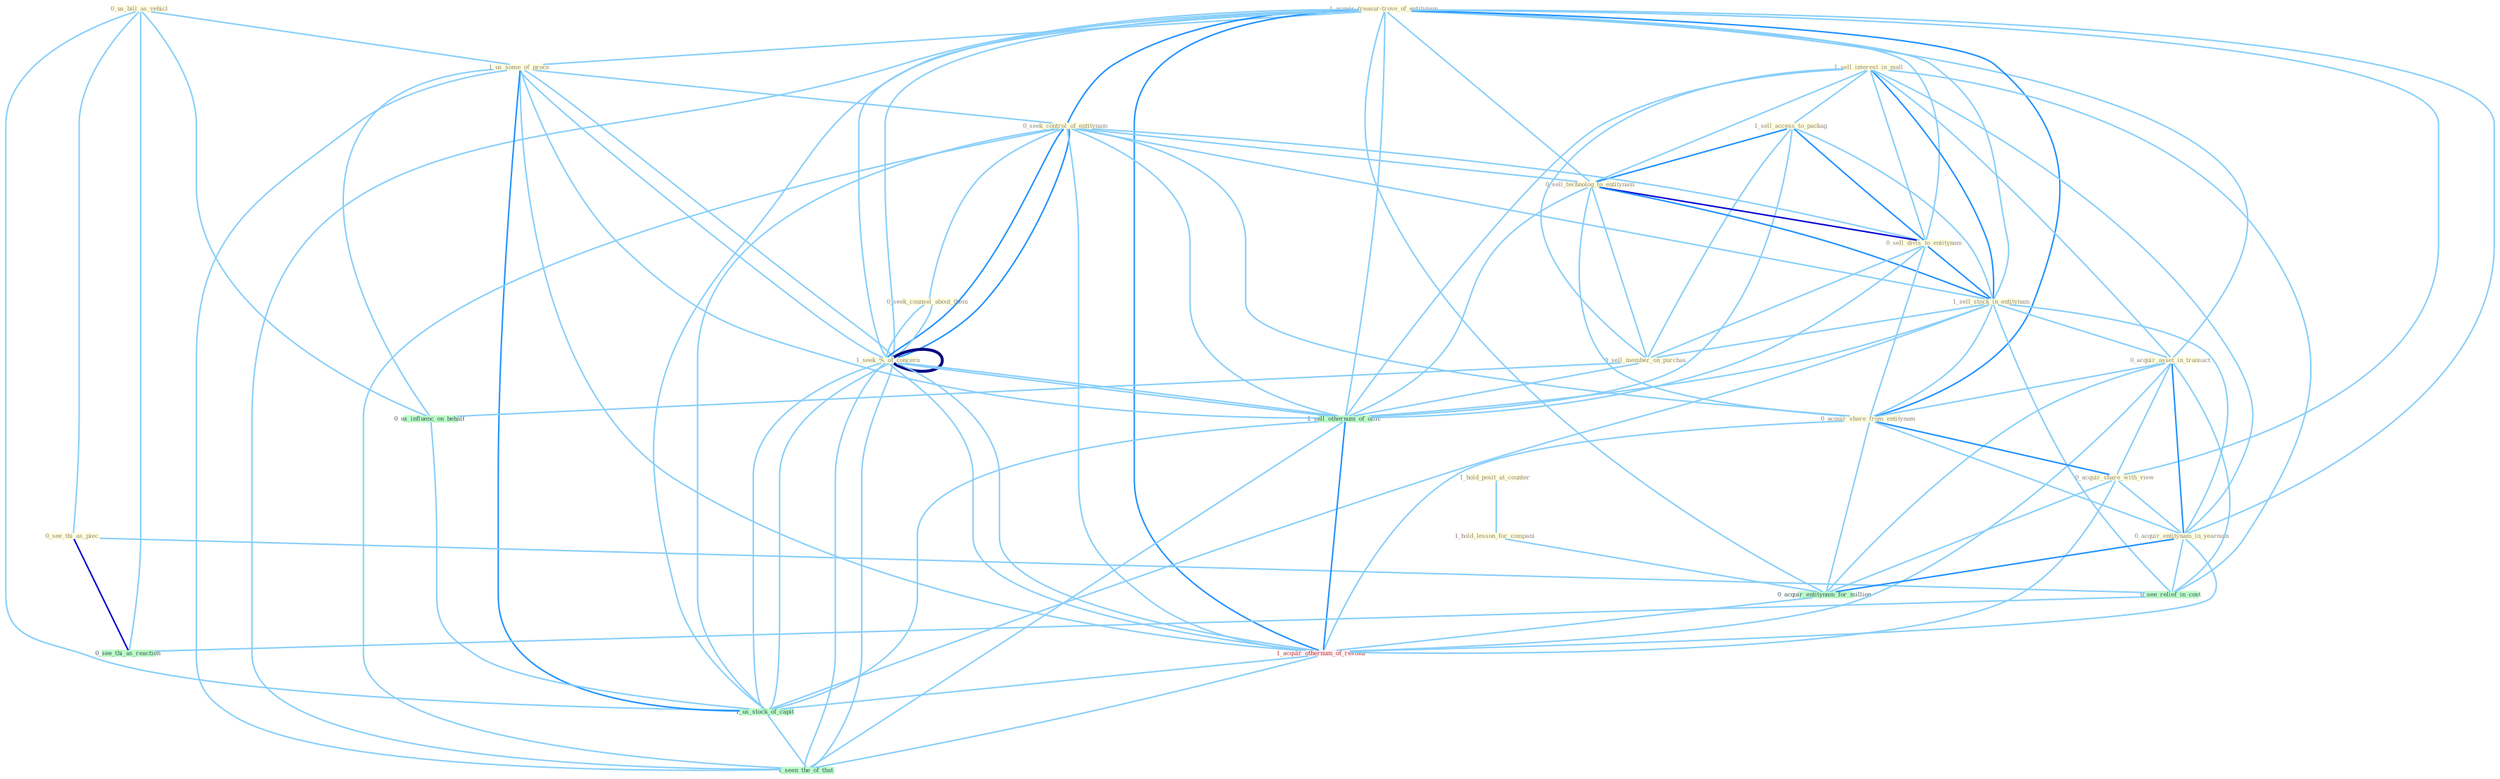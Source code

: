 Graph G{ 
    node
    [shape=polygon,style=filled,width=.5,height=.06,color="#BDFCC9",fixedsize=true,fontsize=4,
    fontcolor="#2f4f4f"];
    {node
    [color="#ffffe0", fontcolor="#8b7d6b"] "1_acquir_treasur-trove_of_entitynam " "1_hold_posit_at_counter " "0_us_bill_as_vehicl " "1_sell_interest_in_mall " "1_sell_access_to_packag " "1_us_some_of_proce " "0_seek_control_of_entitynam " "0_seek_counsel_about_them " "0_see_thi_as_piec " "1_seek_%_of_concern " "0_sell_technolog_to_entitynam " "0_sell_divis_to_entitynam " "1_sell_stock_in_entitynam " "0_acquir_asset_in_transact " "0_acquir_share_from_entitynam " "0_acquir_share_with_view " "0_sell_member_on_purchas " "0_acquir_entitynam_in_yearnum " "1_hold_lesson_for_compani "}
{node [color="#fff0f5", fontcolor="#b22222"] "1_acquir_othernum_of_restaur "}
edge [color="#B0E2FF"];

	"1_acquir_treasur-trove_of_entitynam " -- "1_us_some_of_proce " [w="1", color="#87cefa" ];
	"1_acquir_treasur-trove_of_entitynam " -- "0_seek_control_of_entitynam " [w="2", color="#1e90ff" , len=0.8];
	"1_acquir_treasur-trove_of_entitynam " -- "1_seek_%_of_concern " [w="1", color="#87cefa" ];
	"1_acquir_treasur-trove_of_entitynam " -- "0_sell_technolog_to_entitynam " [w="1", color="#87cefa" ];
	"1_acquir_treasur-trove_of_entitynam " -- "0_sell_divis_to_entitynam " [w="1", color="#87cefa" ];
	"1_acquir_treasur-trove_of_entitynam " -- "1_sell_stock_in_entitynam " [w="1", color="#87cefa" ];
	"1_acquir_treasur-trove_of_entitynam " -- "0_acquir_asset_in_transact " [w="1", color="#87cefa" ];
	"1_acquir_treasur-trove_of_entitynam " -- "0_acquir_share_from_entitynam " [w="2", color="#1e90ff" , len=0.8];
	"1_acquir_treasur-trove_of_entitynam " -- "0_acquir_share_with_view " [w="1", color="#87cefa" ];
	"1_acquir_treasur-trove_of_entitynam " -- "0_acquir_entitynam_in_yearnum " [w="1", color="#87cefa" ];
	"1_acquir_treasur-trove_of_entitynam " -- "0_acquir_entitynam_for_million " [w="1", color="#87cefa" ];
	"1_acquir_treasur-trove_of_entitynam " -- "1_sell_othernum_of_offic " [w="1", color="#87cefa" ];
	"1_acquir_treasur-trove_of_entitynam " -- "1_acquir_othernum_of_restaur " [w="2", color="#1e90ff" , len=0.8];
	"1_acquir_treasur-trove_of_entitynam " -- "1_us_stock_of_capit " [w="1", color="#87cefa" ];
	"1_acquir_treasur-trove_of_entitynam " -- "1_seek_%_of_concern " [w="1", color="#87cefa" ];
	"1_acquir_treasur-trove_of_entitynam " -- "1_seen_the_of_that " [w="1", color="#87cefa" ];
	"1_hold_posit_at_counter " -- "1_hold_lesson_for_compani " [w="1", color="#87cefa" ];
	"0_us_bill_as_vehicl " -- "1_us_some_of_proce " [w="1", color="#87cefa" ];
	"0_us_bill_as_vehicl " -- "0_see_thi_as_piec " [w="1", color="#87cefa" ];
	"0_us_bill_as_vehicl " -- "0_us_influenc_on_behalf " [w="1", color="#87cefa" ];
	"0_us_bill_as_vehicl " -- "0_see_thi_as_reaction " [w="1", color="#87cefa" ];
	"0_us_bill_as_vehicl " -- "1_us_stock_of_capit " [w="1", color="#87cefa" ];
	"1_sell_interest_in_mall " -- "1_sell_access_to_packag " [w="1", color="#87cefa" ];
	"1_sell_interest_in_mall " -- "0_sell_technolog_to_entitynam " [w="1", color="#87cefa" ];
	"1_sell_interest_in_mall " -- "0_sell_divis_to_entitynam " [w="1", color="#87cefa" ];
	"1_sell_interest_in_mall " -- "1_sell_stock_in_entitynam " [w="2", color="#1e90ff" , len=0.8];
	"1_sell_interest_in_mall " -- "0_acquir_asset_in_transact " [w="1", color="#87cefa" ];
	"1_sell_interest_in_mall " -- "0_sell_member_on_purchas " [w="1", color="#87cefa" ];
	"1_sell_interest_in_mall " -- "0_acquir_entitynam_in_yearnum " [w="1", color="#87cefa" ];
	"1_sell_interest_in_mall " -- "1_sell_othernum_of_offic " [w="1", color="#87cefa" ];
	"1_sell_interest_in_mall " -- "0_see_relief_in_cost " [w="1", color="#87cefa" ];
	"1_sell_access_to_packag " -- "0_sell_technolog_to_entitynam " [w="2", color="#1e90ff" , len=0.8];
	"1_sell_access_to_packag " -- "0_sell_divis_to_entitynam " [w="2", color="#1e90ff" , len=0.8];
	"1_sell_access_to_packag " -- "1_sell_stock_in_entitynam " [w="1", color="#87cefa" ];
	"1_sell_access_to_packag " -- "0_sell_member_on_purchas " [w="1", color="#87cefa" ];
	"1_sell_access_to_packag " -- "1_sell_othernum_of_offic " [w="1", color="#87cefa" ];
	"1_us_some_of_proce " -- "0_seek_control_of_entitynam " [w="1", color="#87cefa" ];
	"1_us_some_of_proce " -- "1_seek_%_of_concern " [w="1", color="#87cefa" ];
	"1_us_some_of_proce " -- "1_sell_othernum_of_offic " [w="1", color="#87cefa" ];
	"1_us_some_of_proce " -- "0_us_influenc_on_behalf " [w="1", color="#87cefa" ];
	"1_us_some_of_proce " -- "1_acquir_othernum_of_restaur " [w="1", color="#87cefa" ];
	"1_us_some_of_proce " -- "1_us_stock_of_capit " [w="2", color="#1e90ff" , len=0.8];
	"1_us_some_of_proce " -- "1_seek_%_of_concern " [w="1", color="#87cefa" ];
	"1_us_some_of_proce " -- "1_seen_the_of_that " [w="1", color="#87cefa" ];
	"0_seek_control_of_entitynam " -- "0_seek_counsel_about_them " [w="1", color="#87cefa" ];
	"0_seek_control_of_entitynam " -- "1_seek_%_of_concern " [w="2", color="#1e90ff" , len=0.8];
	"0_seek_control_of_entitynam " -- "0_sell_technolog_to_entitynam " [w="1", color="#87cefa" ];
	"0_seek_control_of_entitynam " -- "0_sell_divis_to_entitynam " [w="1", color="#87cefa" ];
	"0_seek_control_of_entitynam " -- "1_sell_stock_in_entitynam " [w="1", color="#87cefa" ];
	"0_seek_control_of_entitynam " -- "0_acquir_share_from_entitynam " [w="1", color="#87cefa" ];
	"0_seek_control_of_entitynam " -- "1_sell_othernum_of_offic " [w="1", color="#87cefa" ];
	"0_seek_control_of_entitynam " -- "1_acquir_othernum_of_restaur " [w="1", color="#87cefa" ];
	"0_seek_control_of_entitynam " -- "1_us_stock_of_capit " [w="1", color="#87cefa" ];
	"0_seek_control_of_entitynam " -- "1_seek_%_of_concern " [w="2", color="#1e90ff" , len=0.8];
	"0_seek_control_of_entitynam " -- "1_seen_the_of_that " [w="1", color="#87cefa" ];
	"0_seek_counsel_about_them " -- "1_seek_%_of_concern " [w="1", color="#87cefa" ];
	"0_seek_counsel_about_them " -- "1_seek_%_of_concern " [w="1", color="#87cefa" ];
	"0_see_thi_as_piec " -- "0_see_relief_in_cost " [w="1", color="#87cefa" ];
	"0_see_thi_as_piec " -- "0_see_thi_as_reaction " [w="3", color="#0000cd" , len=0.6];
	"1_seek_%_of_concern " -- "1_sell_othernum_of_offic " [w="1", color="#87cefa" ];
	"1_seek_%_of_concern " -- "1_acquir_othernum_of_restaur " [w="1", color="#87cefa" ];
	"1_seek_%_of_concern " -- "1_us_stock_of_capit " [w="1", color="#87cefa" ];
	"1_seek_%_of_concern " -- "1_seek_%_of_concern " [w="4", style=bold, color="#000080", len=0.4];
	"1_seek_%_of_concern " -- "1_seen_the_of_that " [w="1", color="#87cefa" ];
	"0_sell_technolog_to_entitynam " -- "0_sell_divis_to_entitynam " [w="3", color="#0000cd" , len=0.6];
	"0_sell_technolog_to_entitynam " -- "1_sell_stock_in_entitynam " [w="2", color="#1e90ff" , len=0.8];
	"0_sell_technolog_to_entitynam " -- "0_acquir_share_from_entitynam " [w="1", color="#87cefa" ];
	"0_sell_technolog_to_entitynam " -- "0_sell_member_on_purchas " [w="1", color="#87cefa" ];
	"0_sell_technolog_to_entitynam " -- "1_sell_othernum_of_offic " [w="1", color="#87cefa" ];
	"0_sell_divis_to_entitynam " -- "1_sell_stock_in_entitynam " [w="2", color="#1e90ff" , len=0.8];
	"0_sell_divis_to_entitynam " -- "0_acquir_share_from_entitynam " [w="1", color="#87cefa" ];
	"0_sell_divis_to_entitynam " -- "0_sell_member_on_purchas " [w="1", color="#87cefa" ];
	"0_sell_divis_to_entitynam " -- "1_sell_othernum_of_offic " [w="1", color="#87cefa" ];
	"1_sell_stock_in_entitynam " -- "0_acquir_asset_in_transact " [w="1", color="#87cefa" ];
	"1_sell_stock_in_entitynam " -- "0_acquir_share_from_entitynam " [w="1", color="#87cefa" ];
	"1_sell_stock_in_entitynam " -- "0_sell_member_on_purchas " [w="1", color="#87cefa" ];
	"1_sell_stock_in_entitynam " -- "0_acquir_entitynam_in_yearnum " [w="1", color="#87cefa" ];
	"1_sell_stock_in_entitynam " -- "1_sell_othernum_of_offic " [w="1", color="#87cefa" ];
	"1_sell_stock_in_entitynam " -- "0_see_relief_in_cost " [w="1", color="#87cefa" ];
	"1_sell_stock_in_entitynam " -- "1_us_stock_of_capit " [w="1", color="#87cefa" ];
	"0_acquir_asset_in_transact " -- "0_acquir_share_from_entitynam " [w="1", color="#87cefa" ];
	"0_acquir_asset_in_transact " -- "0_acquir_share_with_view " [w="1", color="#87cefa" ];
	"0_acquir_asset_in_transact " -- "0_acquir_entitynam_in_yearnum " [w="2", color="#1e90ff" , len=0.8];
	"0_acquir_asset_in_transact " -- "0_acquir_entitynam_for_million " [w="1", color="#87cefa" ];
	"0_acquir_asset_in_transact " -- "0_see_relief_in_cost " [w="1", color="#87cefa" ];
	"0_acquir_asset_in_transact " -- "1_acquir_othernum_of_restaur " [w="1", color="#87cefa" ];
	"0_acquir_share_from_entitynam " -- "0_acquir_share_with_view " [w="2", color="#1e90ff" , len=0.8];
	"0_acquir_share_from_entitynam " -- "0_acquir_entitynam_in_yearnum " [w="1", color="#87cefa" ];
	"0_acquir_share_from_entitynam " -- "0_acquir_entitynam_for_million " [w="1", color="#87cefa" ];
	"0_acquir_share_from_entitynam " -- "1_acquir_othernum_of_restaur " [w="1", color="#87cefa" ];
	"0_acquir_share_with_view " -- "0_acquir_entitynam_in_yearnum " [w="1", color="#87cefa" ];
	"0_acquir_share_with_view " -- "0_acquir_entitynam_for_million " [w="1", color="#87cefa" ];
	"0_acquir_share_with_view " -- "1_acquir_othernum_of_restaur " [w="1", color="#87cefa" ];
	"0_sell_member_on_purchas " -- "1_sell_othernum_of_offic " [w="1", color="#87cefa" ];
	"0_sell_member_on_purchas " -- "0_us_influenc_on_behalf " [w="1", color="#87cefa" ];
	"0_acquir_entitynam_in_yearnum " -- "0_acquir_entitynam_for_million " [w="2", color="#1e90ff" , len=0.8];
	"0_acquir_entitynam_in_yearnum " -- "0_see_relief_in_cost " [w="1", color="#87cefa" ];
	"0_acquir_entitynam_in_yearnum " -- "1_acquir_othernum_of_restaur " [w="1", color="#87cefa" ];
	"1_hold_lesson_for_compani " -- "0_acquir_entitynam_for_million " [w="1", color="#87cefa" ];
	"0_acquir_entitynam_for_million " -- "1_acquir_othernum_of_restaur " [w="1", color="#87cefa" ];
	"1_sell_othernum_of_offic " -- "1_acquir_othernum_of_restaur " [w="2", color="#1e90ff" , len=0.8];
	"1_sell_othernum_of_offic " -- "1_us_stock_of_capit " [w="1", color="#87cefa" ];
	"1_sell_othernum_of_offic " -- "1_seek_%_of_concern " [w="1", color="#87cefa" ];
	"1_sell_othernum_of_offic " -- "1_seen_the_of_that " [w="1", color="#87cefa" ];
	"0_us_influenc_on_behalf " -- "1_us_stock_of_capit " [w="1", color="#87cefa" ];
	"0_see_relief_in_cost " -- "0_see_thi_as_reaction " [w="1", color="#87cefa" ];
	"1_acquir_othernum_of_restaur " -- "1_us_stock_of_capit " [w="1", color="#87cefa" ];
	"1_acquir_othernum_of_restaur " -- "1_seek_%_of_concern " [w="1", color="#87cefa" ];
	"1_acquir_othernum_of_restaur " -- "1_seen_the_of_that " [w="1", color="#87cefa" ];
	"1_us_stock_of_capit " -- "1_seek_%_of_concern " [w="1", color="#87cefa" ];
	"1_us_stock_of_capit " -- "1_seen_the_of_that " [w="1", color="#87cefa" ];
	"1_seek_%_of_concern " -- "1_seen_the_of_that " [w="1", color="#87cefa" ];
}